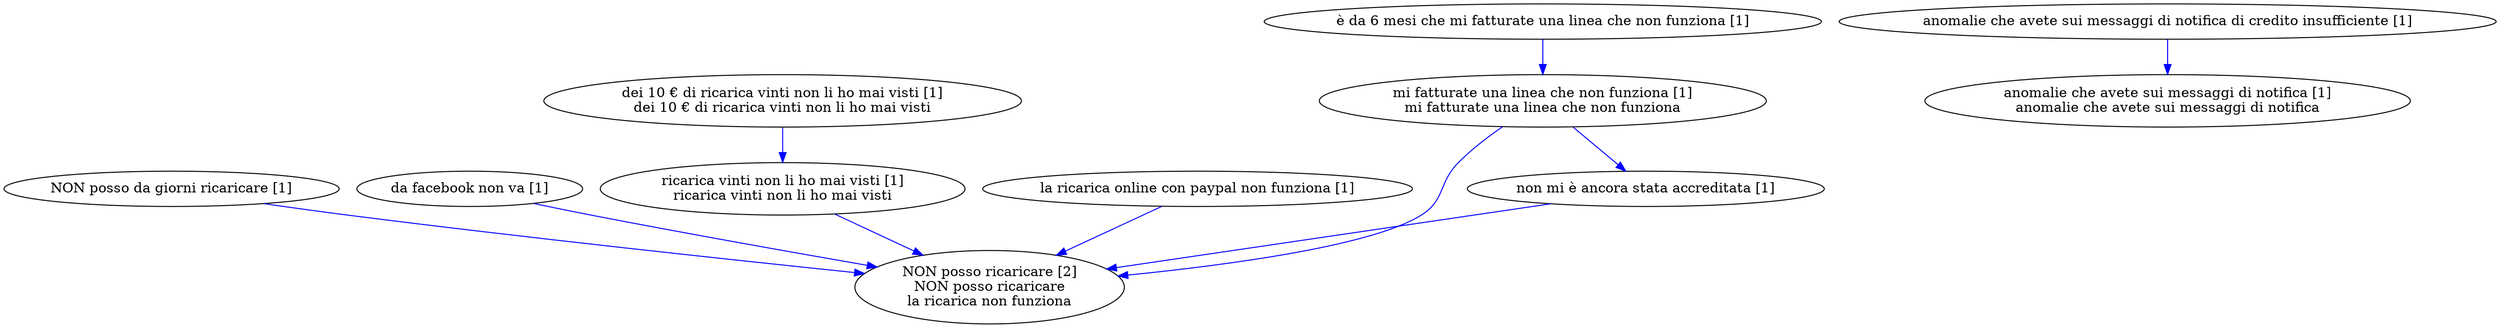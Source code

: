 digraph collapsedGraph {
"NON posso ricaricare [2]\nNON posso ricaricare\nla ricarica non funziona""NON posso da giorni ricaricare [1]""anomalie che avete sui messaggi di notifica [1]\nanomalie che avete sui messaggi di notifica""anomalie che avete sui messaggi di notifica di credito insufficiente [1]""da facebook non va [1]""ricarica vinti non li ho mai visti [1]\nricarica vinti non li ho mai visti""dei 10 € di ricarica vinti non li ho mai visti [1]\ndei 10 € di ricarica vinti non li ho mai visti""la ricarica online con paypal non funziona [1]""non mi è ancora stata accreditata [1]""mi fatturate una linea che non funziona [1]\nmi fatturate una linea che non funziona""è da 6 mesi che mi fatturate una linea che non funziona [1]""NON posso da giorni ricaricare [1]" -> "NON posso ricaricare [2]\nNON posso ricaricare\nla ricarica non funziona" [color=blue]
"anomalie che avete sui messaggi di notifica di credito insufficiente [1]" -> "anomalie che avete sui messaggi di notifica [1]\nanomalie che avete sui messaggi di notifica" [color=blue]
"da facebook non va [1]" -> "NON posso ricaricare [2]\nNON posso ricaricare\nla ricarica non funziona" [color=blue]
"dei 10 € di ricarica vinti non li ho mai visti [1]\ndei 10 € di ricarica vinti non li ho mai visti" -> "ricarica vinti non li ho mai visti [1]\nricarica vinti non li ho mai visti" [color=blue]
"ricarica vinti non li ho mai visti [1]\nricarica vinti non li ho mai visti" -> "NON posso ricaricare [2]\nNON posso ricaricare\nla ricarica non funziona" [color=blue]
"la ricarica online con paypal non funziona [1]" -> "NON posso ricaricare [2]\nNON posso ricaricare\nla ricarica non funziona" [color=blue]
"non mi è ancora stata accreditata [1]" -> "NON posso ricaricare [2]\nNON posso ricaricare\nla ricarica non funziona" [color=blue]
"è da 6 mesi che mi fatturate una linea che non funziona [1]" -> "mi fatturate una linea che non funziona [1]\nmi fatturate una linea che non funziona" [color=blue]
"mi fatturate una linea che non funziona [1]\nmi fatturate una linea che non funziona" -> "non mi è ancora stata accreditata [1]" [color=blue]
"mi fatturate una linea che non funziona [1]\nmi fatturate una linea che non funziona" -> "NON posso ricaricare [2]\nNON posso ricaricare\nla ricarica non funziona" [color=blue]
}